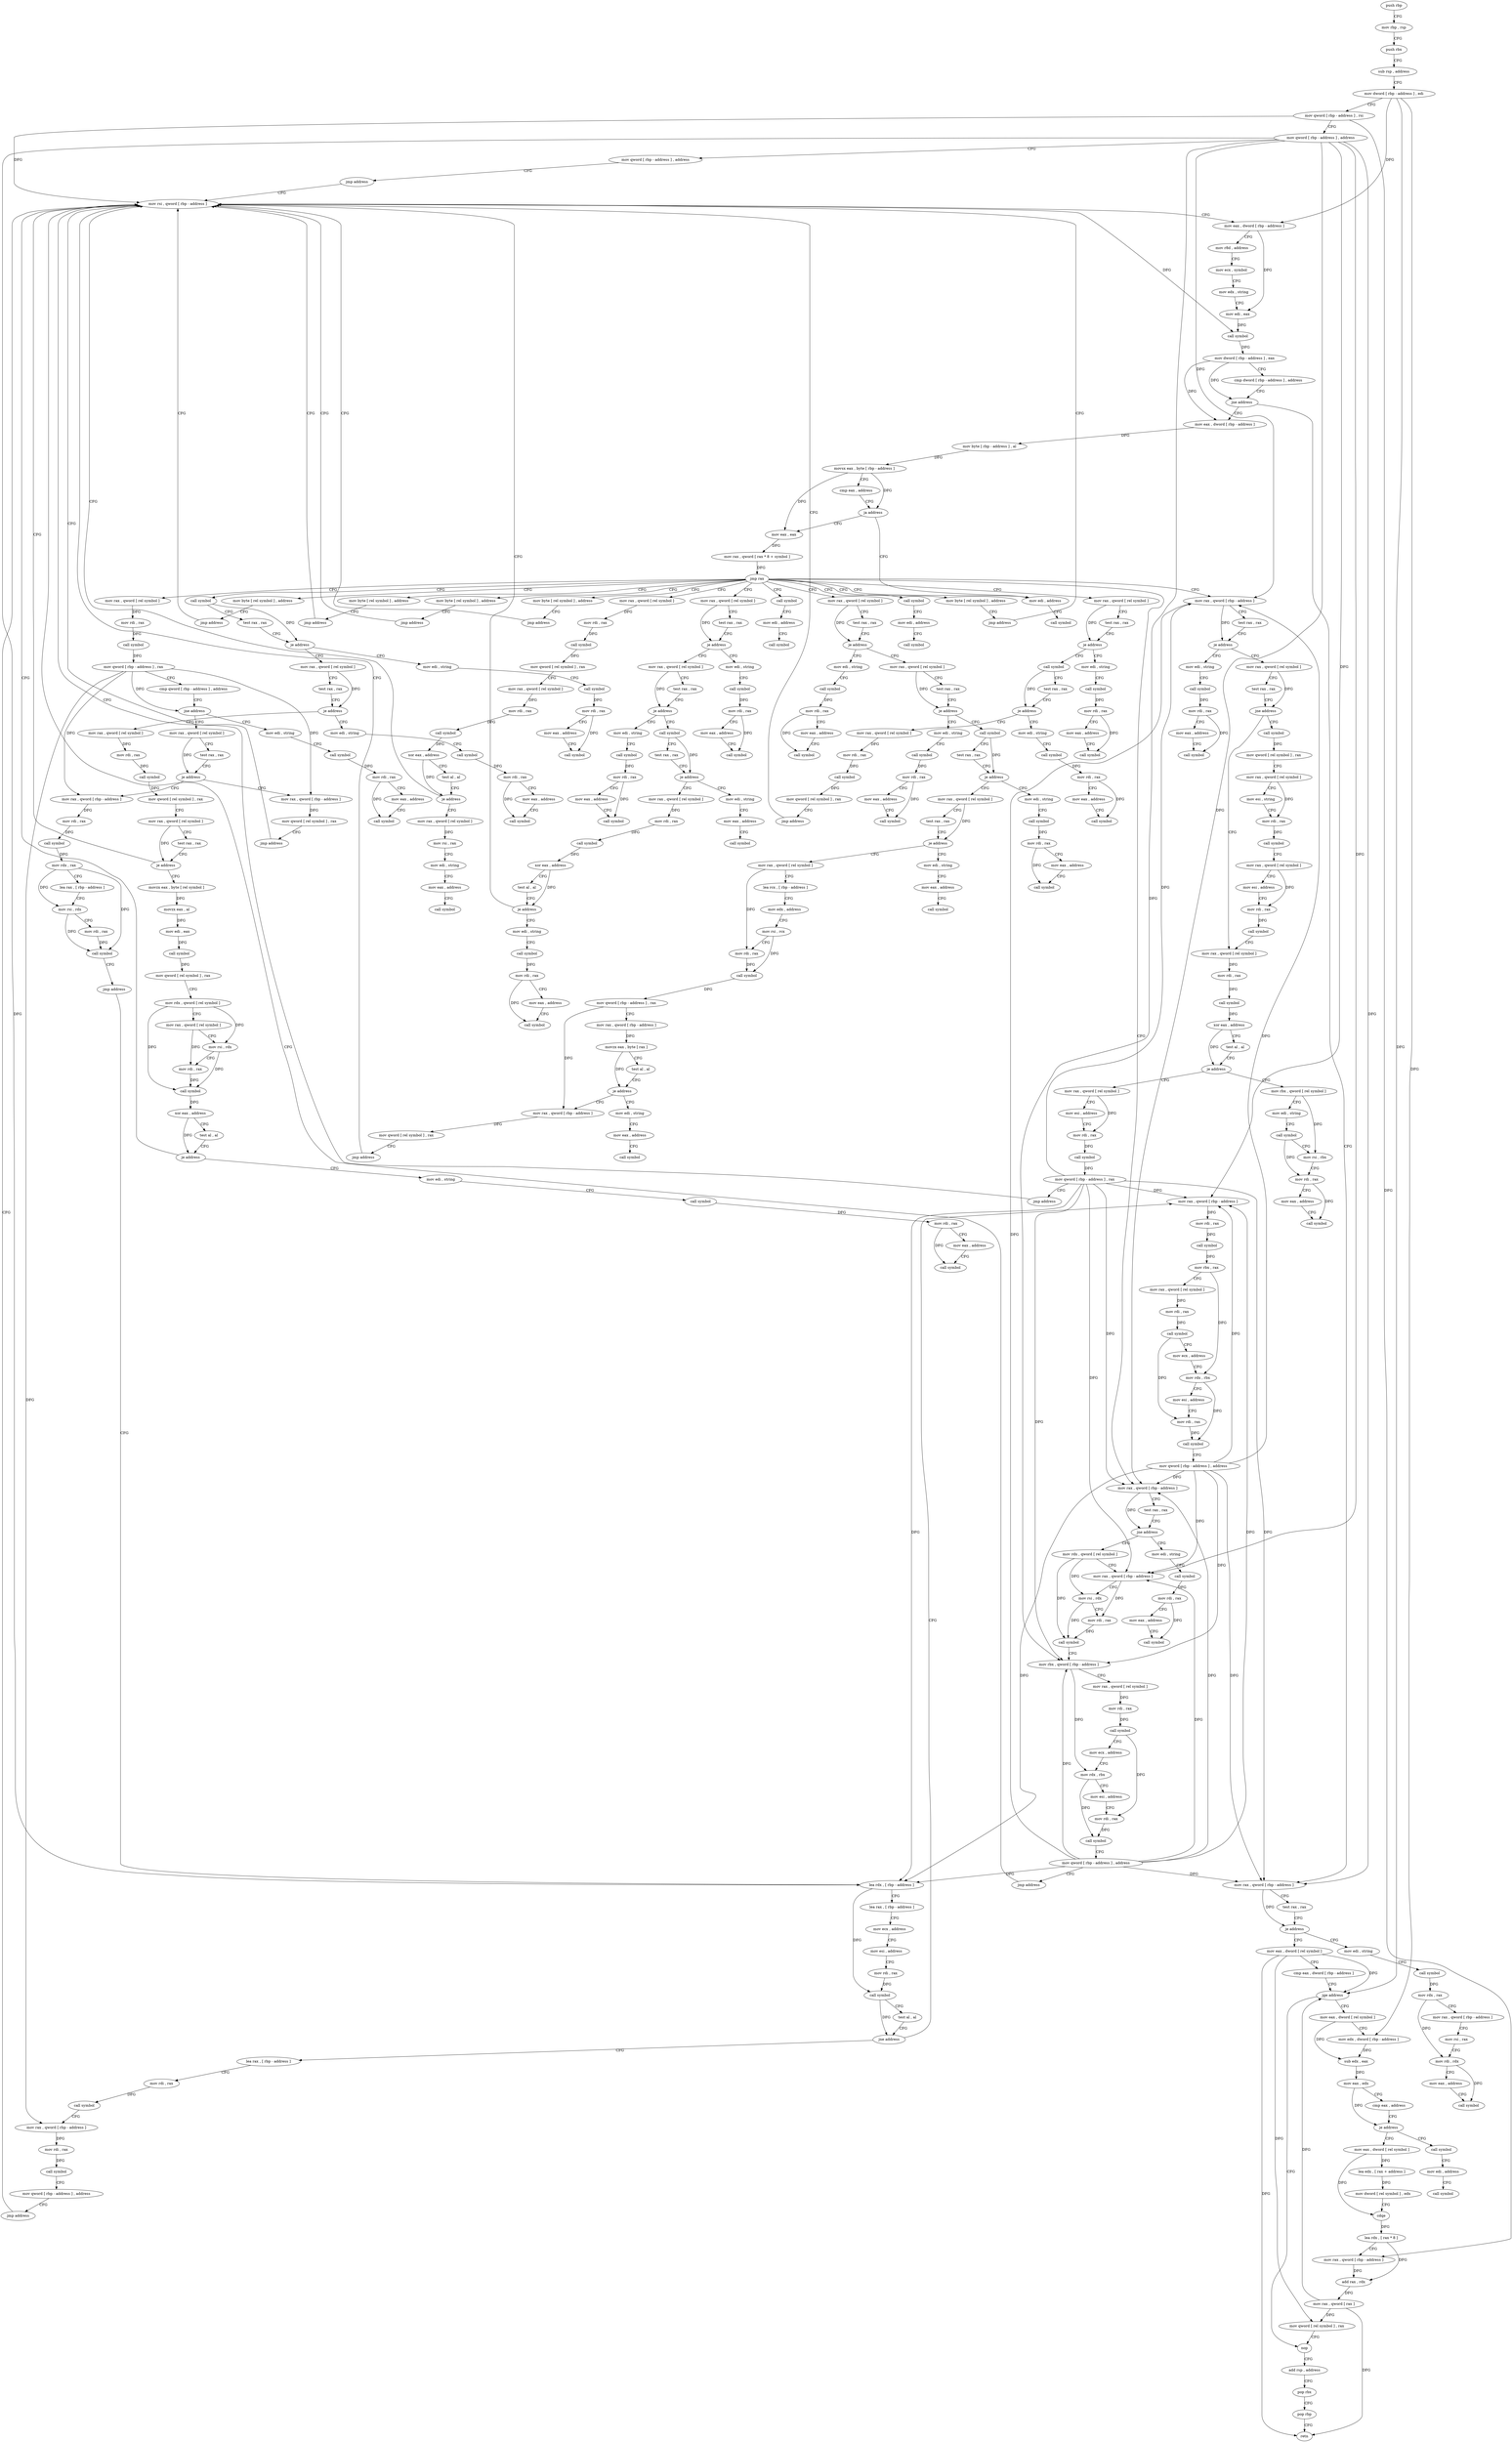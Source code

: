 digraph "func" {
"4219373" [label = "push rbp" ]
"4219374" [label = "mov rbp , rsp" ]
"4219377" [label = "push rbx" ]
"4219378" [label = "sub rsp , address" ]
"4219385" [label = "mov dword [ rbp - address ] , edi" ]
"4219391" [label = "mov qword [ rbp - address ] , rsi" ]
"4219398" [label = "mov qword [ rbp - address ] , address" ]
"4219406" [label = "mov qword [ rbp - address ] , address" ]
"4219414" [label = "jmp address" ]
"4220799" [label = "mov rsi , qword [ rbp - address ]" ]
"4220806" [label = "mov eax , dword [ rbp - address ]" ]
"4220812" [label = "mov r8d , address" ]
"4220818" [label = "mov ecx , symbol" ]
"4220823" [label = "mov edx , string" ]
"4220828" [label = "mov edi , eax" ]
"4220830" [label = "call symbol" ]
"4220835" [label = "mov dword [ rbp - address ] , eax" ]
"4220838" [label = "cmp dword [ rbp - address ] , address" ]
"4220842" [label = "jne address" ]
"4219419" [label = "mov eax , dword [ rbp - address ]" ]
"4220848" [label = "mov rax , qword [ rbp - address ]" ]
"4219422" [label = "mov byte [ rbp - address ] , al" ]
"4219425" [label = "movsx eax , byte [ rbp - address ]" ]
"4219429" [label = "cmp eax , address" ]
"4219432" [label = "ja address" ]
"4220789" [label = "mov edi , address" ]
"4219438" [label = "mov eax , eax" ]
"4220852" [label = "test rax , rax" ]
"4220855" [label = "je address" ]
"4220890" [label = "mov eax , dword [ rel symbol ]" ]
"4220857" [label = "mov edi , string" ]
"4220794" [label = "call symbol" ]
"4219440" [label = "mov rax , qword [ rax * 8 + symbol ]" ]
"4219448" [label = "jmp rax" ]
"4219450" [label = "call symbol" ]
"4219465" [label = "call symbol" ]
"4219480" [label = "mov rax , qword [ rel symbol ]" ]
"4219558" [label = "call symbol" ]
"4219752" [label = "mov rax , qword [ rel symbol ]" ]
"4219901" [label = "mov rax , qword [ rel symbol ]" ]
"4220104" [label = "mov rax , qword [ rel symbol ]" ]
"4220199" [label = "mov byte [ rel symbol ] , address" ]
"4220211" [label = "mov byte [ rel symbol ] , address" ]
"4220223" [label = "mov byte [ rel symbol ] , address" ]
"4220235" [label = "mov rax , qword [ rbp - address ]" ]
"4220425" [label = "mov rax , qword [ rbp - address ]" ]
"4220532" [label = "mov byte [ rel symbol ] , address" ]
"4220544" [label = "mov byte [ rel symbol ] , address" ]
"4220556" [label = "mov rax , qword [ rel symbol ]" ]
"4220896" [label = "cmp eax , dword [ rbp - address ]" ]
"4220902" [label = "jge address" ]
"4220985" [label = "nop" ]
"4220904" [label = "mov eax , dword [ rel symbol ]" ]
"4220862" [label = "call symbol" ]
"4220867" [label = "mov rdx , rax" ]
"4220870" [label = "mov rax , qword [ rbp - address ]" ]
"4220874" [label = "mov rsi , rax" ]
"4220877" [label = "mov rdi , rdx" ]
"4220880" [label = "mov eax , address" ]
"4220885" [label = "call symbol" ]
"4219455" [label = "mov edi , address" ]
"4219460" [label = "call symbol" ]
"4219470" [label = "mov edi , address" ]
"4219475" [label = "call symbol" ]
"4219487" [label = "mov rdi , rax" ]
"4219490" [label = "call symbol" ]
"4219495" [label = "mov qword [ rel symbol ] , rax" ]
"4219502" [label = "mov rax , qword [ rel symbol ]" ]
"4219509" [label = "mov rdi , rax" ]
"4219512" [label = "call symbol" ]
"4219517" [label = "xor eax , address" ]
"4219520" [label = "test al , al" ]
"4219522" [label = "je address" ]
"4219528" [label = "mov rax , qword [ rel symbol ]" ]
"4219563" [label = "test rax , rax" ]
"4219566" [label = "je address" ]
"4219591" [label = "mov rax , qword [ rel symbol ]" ]
"4219568" [label = "mov edi , string" ]
"4219759" [label = "test rax , rax" ]
"4219762" [label = "je address" ]
"4219787" [label = "mov rax , qword [ rel symbol ]" ]
"4219764" [label = "mov edi , string" ]
"4219908" [label = "test rax , rax" ]
"4219911" [label = "je address" ]
"4219936" [label = "mov rax , qword [ rel symbol ]" ]
"4219913" [label = "mov edi , string" ]
"4220111" [label = "test rax , rax" ]
"4220114" [label = "je address" ]
"4220139" [label = "call symbol" ]
"4220116" [label = "mov edi , string" ]
"4220206" [label = "jmp address" ]
"4220218" [label = "jmp address" ]
"4220230" [label = "jmp address" ]
"4220239" [label = "test rax , rax" ]
"4220242" [label = "je address" ]
"4220277" [label = "mov rax , qword [ rel symbol ]" ]
"4220244" [label = "mov edi , string" ]
"4220429" [label = "test rax , rax" ]
"4220432" [label = "jne address" ]
"4220457" [label = "mov rdx , qword [ rel symbol ]" ]
"4220434" [label = "mov edi , string" ]
"4220539" [label = "jmp address" ]
"4220551" [label = "jmp address" ]
"4220563" [label = "mov rdi , rax" ]
"4220566" [label = "call symbol" ]
"4220571" [label = "mov qword [ rbp - address ] , rax" ]
"4220575" [label = "cmp qword [ rbp - address ] , address" ]
"4220580" [label = "jne address" ]
"4220605" [label = "mov rax , qword [ rel symbol ]" ]
"4220582" [label = "mov edi , string" ]
"4220986" [label = "add rsp , address" ]
"4220993" [label = "pop rbx" ]
"4220994" [label = "pop rbp" ]
"4220995" [label = "retn" ]
"4220910" [label = "mov edx , dword [ rbp - address ]" ]
"4220916" [label = "sub edx , eax" ]
"4220918" [label = "mov eax , edx" ]
"4220920" [label = "cmp eax , address" ]
"4220923" [label = "je address" ]
"4220940" [label = "mov eax , dword [ rel symbol ]" ]
"4220925" [label = "call symbol" ]
"4219535" [label = "mov rsi , rax" ]
"4219538" [label = "mov edi , string" ]
"4219543" [label = "mov eax , address" ]
"4219548" [label = "call symbol" ]
"4219598" [label = "test rax , rax" ]
"4219601" [label = "je address" ]
"4219626" [label = "mov rax , qword [ rel symbol ]" ]
"4219603" [label = "mov edi , string" ]
"4219573" [label = "call symbol" ]
"4219578" [label = "mov rdi , rax" ]
"4219581" [label = "mov eax , address" ]
"4219586" [label = "call symbol" ]
"4219794" [label = "test rax , rax" ]
"4219797" [label = "je address" ]
"4219822" [label = "call symbol" ]
"4219799" [label = "mov edi , string" ]
"4219769" [label = "call symbol" ]
"4219774" [label = "mov rdi , rax" ]
"4219777" [label = "mov eax , address" ]
"4219782" [label = "call symbol" ]
"4219943" [label = "test rax , rax" ]
"4219946" [label = "je address" ]
"4219971" [label = "call symbol" ]
"4219948" [label = "mov edi , string" ]
"4219918" [label = "call symbol" ]
"4219923" [label = "mov rdi , rax" ]
"4219926" [label = "mov eax , address" ]
"4219931" [label = "call symbol" ]
"4220144" [label = "test rax , rax" ]
"4220147" [label = "je address" ]
"4220172" [label = "mov rax , qword [ rel symbol ]" ]
"4220149" [label = "mov edi , string" ]
"4220121" [label = "call symbol" ]
"4220126" [label = "mov rdi , rax" ]
"4220129" [label = "mov eax , address" ]
"4220134" [label = "call symbol" ]
"4220284" [label = "test rax , rax" ]
"4220287" [label = "jne address" ]
"4220341" [label = "mov rax , qword [ rel symbol ]" ]
"4220289" [label = "call symbol" ]
"4220249" [label = "call symbol" ]
"4220254" [label = "mov rdi , rax" ]
"4220257" [label = "mov eax , address" ]
"4220262" [label = "call symbol" ]
"4220464" [label = "mov rax , qword [ rbp - address ]" ]
"4220468" [label = "mov rsi , rdx" ]
"4220471" [label = "mov rdi , rax" ]
"4220474" [label = "call symbol" ]
"4220479" [label = "mov rbx , qword [ rbp - address ]" ]
"4220483" [label = "mov rax , qword [ rel symbol ]" ]
"4220490" [label = "mov rdi , rax" ]
"4220493" [label = "call symbol" ]
"4220498" [label = "mov ecx , address" ]
"4220503" [label = "mov rdx , rbx" ]
"4220506" [label = "mov esi , address" ]
"4220511" [label = "mov rdi , rax" ]
"4220514" [label = "call symbol" ]
"4220519" [label = "mov qword [ rbp - address ] , address" ]
"4220527" [label = "jmp address" ]
"4220439" [label = "call symbol" ]
"4220444" [label = "mov rdi , rax" ]
"4220447" [label = "mov eax , address" ]
"4220452" [label = "call symbol" ]
"4220612" [label = "test rax , rax" ]
"4220615" [label = "je address" ]
"4220776" [label = "mov rax , qword [ rbp - address ]" ]
"4220621" [label = "mov rax , qword [ rbp - address ]" ]
"4220587" [label = "call symbol" ]
"4220592" [label = "mov rdi , rax" ]
"4220595" [label = "mov eax , address" ]
"4220600" [label = "call symbol" ]
"4220946" [label = "lea edx , [ rax + address ]" ]
"4220949" [label = "mov dword [ rel symbol ] , edx" ]
"4220955" [label = "cdqe" ]
"4220957" [label = "lea rdx , [ rax * 8 ]" ]
"4220965" [label = "mov rax , qword [ rbp - address ]" ]
"4220972" [label = "add rax , rdx" ]
"4220975" [label = "mov rax , qword [ rax ]" ]
"4220978" [label = "mov qword [ rel symbol ] , rax" ]
"4220930" [label = "mov edi , address" ]
"4220935" [label = "call symbol" ]
"4219633" [label = "mov rdi , rax" ]
"4219636" [label = "call symbol" ]
"4219641" [label = "mov qword [ rel symbol ] , rax" ]
"4219648" [label = "mov rax , qword [ rel symbol ]" ]
"4219655" [label = "test rax , rax" ]
"4219658" [label = "je address" ]
"4219664" [label = "movzx eax , byte [ rel symbol ]" ]
"4219608" [label = "call symbol" ]
"4219613" [label = "mov rdi , rax" ]
"4219616" [label = "mov eax , address" ]
"4219621" [label = "call symbol" ]
"4219827" [label = "test rax , rax" ]
"4219830" [label = "je address" ]
"4219847" [label = "mov rax , qword [ rel symbol ]" ]
"4219832" [label = "mov edi , string" ]
"4219804" [label = "call symbol" ]
"4219809" [label = "mov rdi , rax" ]
"4219812" [label = "mov eax , address" ]
"4219817" [label = "call symbol" ]
"4219976" [label = "test rax , rax" ]
"4219979" [label = "je address" ]
"4220004" [label = "mov rax , qword [ rel symbol ]" ]
"4219981" [label = "mov edi , string" ]
"4219953" [label = "call symbol" ]
"4219958" [label = "mov rdi , rax" ]
"4219961" [label = "mov eax , address" ]
"4219966" [label = "call symbol" ]
"4220179" [label = "mov rdi , rax" ]
"4220182" [label = "call symbol" ]
"4220187" [label = "mov qword [ rel symbol ] , rax" ]
"4220194" [label = "jmp address" ]
"4220154" [label = "call symbol" ]
"4220159" [label = "mov rdi , rax" ]
"4220162" [label = "mov eax , address" ]
"4220167" [label = "call symbol" ]
"4220348" [label = "mov rdi , rax" ]
"4220351" [label = "call symbol" ]
"4220356" [label = "xor eax , address" ]
"4220359" [label = "test al , al" ]
"4220361" [label = "je address" ]
"4220396" [label = "mov rax , qword [ rel symbol ]" ]
"4220363" [label = "mov rbx , qword [ rel symbol ]" ]
"4220294" [label = "mov qword [ rel symbol ] , rax" ]
"4220301" [label = "mov rax , qword [ rel symbol ]" ]
"4220308" [label = "mov esi , string" ]
"4220313" [label = "mov rdi , rax" ]
"4220316" [label = "call symbol" ]
"4220321" [label = "mov rax , qword [ rel symbol ]" ]
"4220328" [label = "mov esi , address" ]
"4220333" [label = "mov rdi , rax" ]
"4220336" [label = "call symbol" ]
"4220780" [label = "mov qword [ rel symbol ] , rax" ]
"4220787" [label = "jmp address" ]
"4220625" [label = "mov rdi , rax" ]
"4220628" [label = "call symbol" ]
"4220633" [label = "mov rdx , rax" ]
"4220636" [label = "lea rax , [ rbp - address ]" ]
"4220640" [label = "mov rsi , rdx" ]
"4220643" [label = "mov rdi , rax" ]
"4220646" [label = "call symbol" ]
"4220651" [label = "jmp address" ]
"4220712" [label = "lea rdx , [ rbp - address ]" ]
"4219671" [label = "movzx eax , al" ]
"4219674" [label = "mov edi , eax" ]
"4219676" [label = "call symbol" ]
"4219681" [label = "mov qword [ rel symbol ] , rax" ]
"4219688" [label = "mov rdx , qword [ rel symbol ]" ]
"4219695" [label = "mov rax , qword [ rel symbol ]" ]
"4219702" [label = "mov rsi , rdx" ]
"4219705" [label = "mov rdi , rax" ]
"4219708" [label = "call symbol" ]
"4219713" [label = "xor eax , address" ]
"4219716" [label = "test al , al" ]
"4219718" [label = "je address" ]
"4219724" [label = "mov edi , string" ]
"4219854" [label = "mov rdi , rax" ]
"4219857" [label = "call symbol" ]
"4219862" [label = "xor eax , address" ]
"4219865" [label = "test al , al" ]
"4219867" [label = "je address" ]
"4219873" [label = "mov edi , string" ]
"4219837" [label = "mov eax , address" ]
"4219842" [label = "call symbol" ]
"4220011" [label = "test rax , rax" ]
"4220014" [label = "je address" ]
"4220031" [label = "mov rax , qword [ rel symbol ]" ]
"4220016" [label = "mov edi , string" ]
"4219986" [label = "call symbol" ]
"4219991" [label = "mov rdi , rax" ]
"4219994" [label = "mov eax , address" ]
"4219999" [label = "call symbol" ]
"4220403" [label = "mov esi , address" ]
"4220408" [label = "mov rdi , rax" ]
"4220411" [label = "call symbol" ]
"4220416" [label = "mov qword [ rbp - address ] , rax" ]
"4220420" [label = "jmp address" ]
"4220370" [label = "mov edi , string" ]
"4220375" [label = "call symbol" ]
"4220380" [label = "mov rsi , rbx" ]
"4220383" [label = "mov rdi , rax" ]
"4220386" [label = "mov eax , address" ]
"4220391" [label = "call symbol" ]
"4220716" [label = "lea rax , [ rbp - address ]" ]
"4220720" [label = "mov ecx , address" ]
"4220725" [label = "mov esi , address" ]
"4220730" [label = "mov rdi , rax" ]
"4220733" [label = "call symbol" ]
"4220738" [label = "test al , al" ]
"4220740" [label = "jne address" ]
"4220653" [label = "mov rax , qword [ rbp - address ]" ]
"4220742" [label = "lea rax , [ rbp - address ]" ]
"4219729" [label = "call symbol" ]
"4219734" [label = "mov rdi , rax" ]
"4219737" [label = "mov eax , address" ]
"4219742" [label = "call symbol" ]
"4219878" [label = "call symbol" ]
"4219883" [label = "mov rdi , rax" ]
"4219886" [label = "mov eax , address" ]
"4219891" [label = "call symbol" ]
"4220038" [label = "lea rcx , [ rbp - address ]" ]
"4220042" [label = "mov edx , address" ]
"4220047" [label = "mov rsi , rcx" ]
"4220050" [label = "mov rdi , rax" ]
"4220053" [label = "call symbol" ]
"4220058" [label = "mov qword [ rbp - address ] , rax" ]
"4220062" [label = "mov rax , qword [ rbp - address ]" ]
"4220066" [label = "movzx eax , byte [ rax ]" ]
"4220069" [label = "test al , al" ]
"4220071" [label = "je address" ]
"4220088" [label = "mov rax , qword [ rbp - address ]" ]
"4220073" [label = "mov edi , string" ]
"4220021" [label = "mov eax , address" ]
"4220026" [label = "call symbol" ]
"4220657" [label = "mov rdi , rax" ]
"4220660" [label = "call symbol" ]
"4220665" [label = "mov rbx , rax" ]
"4220668" [label = "mov rax , qword [ rel symbol ]" ]
"4220675" [label = "mov rdi , rax" ]
"4220678" [label = "call symbol" ]
"4220683" [label = "mov ecx , address" ]
"4220688" [label = "mov rdx , rbx" ]
"4220691" [label = "mov esi , address" ]
"4220696" [label = "mov rdi , rax" ]
"4220699" [label = "call symbol" ]
"4220704" [label = "mov qword [ rbp - address ] , address" ]
"4220746" [label = "mov rdi , rax" ]
"4220749" [label = "call symbol" ]
"4220754" [label = "mov rax , qword [ rbp - address ]" ]
"4220758" [label = "mov rdi , rax" ]
"4220761" [label = "call symbol" ]
"4220766" [label = "mov qword [ rbp - address ] , address" ]
"4220774" [label = "jmp address" ]
"4220092" [label = "mov qword [ rel symbol ] , rax" ]
"4220099" [label = "jmp address" ]
"4220078" [label = "mov eax , address" ]
"4220083" [label = "call symbol" ]
"4219373" -> "4219374" [ label = "CFG" ]
"4219374" -> "4219377" [ label = "CFG" ]
"4219377" -> "4219378" [ label = "CFG" ]
"4219378" -> "4219385" [ label = "CFG" ]
"4219385" -> "4219391" [ label = "CFG" ]
"4219385" -> "4220806" [ label = "DFG" ]
"4219385" -> "4220902" [ label = "DFG" ]
"4219385" -> "4220910" [ label = "DFG" ]
"4219391" -> "4219398" [ label = "CFG" ]
"4219391" -> "4220799" [ label = "DFG" ]
"4219391" -> "4220965" [ label = "DFG" ]
"4219398" -> "4219406" [ label = "CFG" ]
"4219398" -> "4220848" [ label = "DFG" ]
"4219398" -> "4220235" [ label = "DFG" ]
"4219398" -> "4220425" [ label = "DFG" ]
"4219398" -> "4220464" [ label = "DFG" ]
"4219398" -> "4220479" [ label = "DFG" ]
"4219398" -> "4220653" [ label = "DFG" ]
"4219398" -> "4220712" [ label = "DFG" ]
"4219406" -> "4219414" [ label = "CFG" ]
"4219414" -> "4220799" [ label = "CFG" ]
"4220799" -> "4220806" [ label = "CFG" ]
"4220799" -> "4220830" [ label = "DFG" ]
"4220806" -> "4220812" [ label = "CFG" ]
"4220806" -> "4220828" [ label = "DFG" ]
"4220812" -> "4220818" [ label = "CFG" ]
"4220818" -> "4220823" [ label = "CFG" ]
"4220823" -> "4220828" [ label = "CFG" ]
"4220828" -> "4220830" [ label = "DFG" ]
"4220830" -> "4220835" [ label = "DFG" ]
"4220835" -> "4220838" [ label = "CFG" ]
"4220835" -> "4220842" [ label = "DFG" ]
"4220835" -> "4219419" [ label = "DFG" ]
"4220838" -> "4220842" [ label = "CFG" ]
"4220842" -> "4219419" [ label = "CFG" ]
"4220842" -> "4220848" [ label = "CFG" ]
"4219419" -> "4219422" [ label = "DFG" ]
"4220848" -> "4220852" [ label = "CFG" ]
"4220848" -> "4220855" [ label = "DFG" ]
"4219422" -> "4219425" [ label = "DFG" ]
"4219425" -> "4219429" [ label = "CFG" ]
"4219425" -> "4219432" [ label = "DFG" ]
"4219425" -> "4219438" [ label = "DFG" ]
"4219429" -> "4219432" [ label = "CFG" ]
"4219432" -> "4220789" [ label = "CFG" ]
"4219432" -> "4219438" [ label = "CFG" ]
"4220789" -> "4220794" [ label = "CFG" ]
"4219438" -> "4219440" [ label = "DFG" ]
"4220852" -> "4220855" [ label = "CFG" ]
"4220855" -> "4220890" [ label = "CFG" ]
"4220855" -> "4220857" [ label = "CFG" ]
"4220890" -> "4220896" [ label = "CFG" ]
"4220890" -> "4220902" [ label = "DFG" ]
"4220890" -> "4220995" [ label = "DFG" ]
"4220890" -> "4220978" [ label = "DFG" ]
"4220857" -> "4220862" [ label = "CFG" ]
"4219440" -> "4219448" [ label = "DFG" ]
"4219448" -> "4219450" [ label = "CFG" ]
"4219448" -> "4219465" [ label = "CFG" ]
"4219448" -> "4219480" [ label = "CFG" ]
"4219448" -> "4219558" [ label = "CFG" ]
"4219448" -> "4219752" [ label = "CFG" ]
"4219448" -> "4219901" [ label = "CFG" ]
"4219448" -> "4220104" [ label = "CFG" ]
"4219448" -> "4220199" [ label = "CFG" ]
"4219448" -> "4220211" [ label = "CFG" ]
"4219448" -> "4220223" [ label = "CFG" ]
"4219448" -> "4220235" [ label = "CFG" ]
"4219448" -> "4220425" [ label = "CFG" ]
"4219448" -> "4220532" [ label = "CFG" ]
"4219448" -> "4220544" [ label = "CFG" ]
"4219448" -> "4220556" [ label = "CFG" ]
"4219448" -> "4220789" [ label = "CFG" ]
"4219450" -> "4219455" [ label = "CFG" ]
"4219465" -> "4219470" [ label = "CFG" ]
"4219480" -> "4219487" [ label = "DFG" ]
"4219558" -> "4219563" [ label = "CFG" ]
"4219558" -> "4219566" [ label = "DFG" ]
"4219752" -> "4219759" [ label = "CFG" ]
"4219752" -> "4219762" [ label = "DFG" ]
"4219901" -> "4219908" [ label = "CFG" ]
"4219901" -> "4219911" [ label = "DFG" ]
"4220104" -> "4220111" [ label = "CFG" ]
"4220104" -> "4220114" [ label = "DFG" ]
"4220199" -> "4220206" [ label = "CFG" ]
"4220211" -> "4220218" [ label = "CFG" ]
"4220223" -> "4220230" [ label = "CFG" ]
"4220235" -> "4220239" [ label = "CFG" ]
"4220235" -> "4220242" [ label = "DFG" ]
"4220425" -> "4220429" [ label = "CFG" ]
"4220425" -> "4220432" [ label = "DFG" ]
"4220532" -> "4220539" [ label = "CFG" ]
"4220544" -> "4220551" [ label = "CFG" ]
"4220556" -> "4220563" [ label = "DFG" ]
"4220896" -> "4220902" [ label = "CFG" ]
"4220902" -> "4220985" [ label = "CFG" ]
"4220902" -> "4220904" [ label = "CFG" ]
"4220985" -> "4220986" [ label = "CFG" ]
"4220904" -> "4220910" [ label = "CFG" ]
"4220904" -> "4220916" [ label = "DFG" ]
"4220862" -> "4220867" [ label = "DFG" ]
"4220867" -> "4220870" [ label = "CFG" ]
"4220867" -> "4220877" [ label = "DFG" ]
"4220870" -> "4220874" [ label = "CFG" ]
"4220874" -> "4220877" [ label = "CFG" ]
"4220877" -> "4220880" [ label = "CFG" ]
"4220877" -> "4220885" [ label = "DFG" ]
"4220880" -> "4220885" [ label = "CFG" ]
"4219455" -> "4219460" [ label = "CFG" ]
"4219470" -> "4219475" [ label = "CFG" ]
"4219487" -> "4219490" [ label = "DFG" ]
"4219490" -> "4219495" [ label = "DFG" ]
"4219495" -> "4219502" [ label = "CFG" ]
"4219502" -> "4219509" [ label = "DFG" ]
"4219509" -> "4219512" [ label = "DFG" ]
"4219512" -> "4219517" [ label = "DFG" ]
"4219517" -> "4219520" [ label = "CFG" ]
"4219517" -> "4219522" [ label = "DFG" ]
"4219520" -> "4219522" [ label = "CFG" ]
"4219522" -> "4220799" [ label = "CFG" ]
"4219522" -> "4219528" [ label = "CFG" ]
"4219528" -> "4219535" [ label = "DFG" ]
"4219563" -> "4219566" [ label = "CFG" ]
"4219566" -> "4219591" [ label = "CFG" ]
"4219566" -> "4219568" [ label = "CFG" ]
"4219591" -> "4219598" [ label = "CFG" ]
"4219591" -> "4219601" [ label = "DFG" ]
"4219568" -> "4219573" [ label = "CFG" ]
"4219759" -> "4219762" [ label = "CFG" ]
"4219762" -> "4219787" [ label = "CFG" ]
"4219762" -> "4219764" [ label = "CFG" ]
"4219787" -> "4219794" [ label = "CFG" ]
"4219787" -> "4219797" [ label = "DFG" ]
"4219764" -> "4219769" [ label = "CFG" ]
"4219908" -> "4219911" [ label = "CFG" ]
"4219911" -> "4219936" [ label = "CFG" ]
"4219911" -> "4219913" [ label = "CFG" ]
"4219936" -> "4219943" [ label = "CFG" ]
"4219936" -> "4219946" [ label = "DFG" ]
"4219913" -> "4219918" [ label = "CFG" ]
"4220111" -> "4220114" [ label = "CFG" ]
"4220114" -> "4220139" [ label = "CFG" ]
"4220114" -> "4220116" [ label = "CFG" ]
"4220139" -> "4220144" [ label = "CFG" ]
"4220139" -> "4220147" [ label = "DFG" ]
"4220116" -> "4220121" [ label = "CFG" ]
"4220206" -> "4220799" [ label = "CFG" ]
"4220218" -> "4220799" [ label = "CFG" ]
"4220230" -> "4220799" [ label = "CFG" ]
"4220239" -> "4220242" [ label = "CFG" ]
"4220242" -> "4220277" [ label = "CFG" ]
"4220242" -> "4220244" [ label = "CFG" ]
"4220277" -> "4220284" [ label = "CFG" ]
"4220277" -> "4220287" [ label = "DFG" ]
"4220244" -> "4220249" [ label = "CFG" ]
"4220429" -> "4220432" [ label = "CFG" ]
"4220432" -> "4220457" [ label = "CFG" ]
"4220432" -> "4220434" [ label = "CFG" ]
"4220457" -> "4220464" [ label = "CFG" ]
"4220457" -> "4220468" [ label = "DFG" ]
"4220457" -> "4220474" [ label = "DFG" ]
"4220434" -> "4220439" [ label = "CFG" ]
"4220539" -> "4220799" [ label = "CFG" ]
"4220551" -> "4220799" [ label = "CFG" ]
"4220563" -> "4220566" [ label = "DFG" ]
"4220566" -> "4220571" [ label = "DFG" ]
"4220571" -> "4220575" [ label = "CFG" ]
"4220571" -> "4220580" [ label = "DFG" ]
"4220571" -> "4220776" [ label = "DFG" ]
"4220571" -> "4220621" [ label = "DFG" ]
"4220571" -> "4220754" [ label = "DFG" ]
"4220575" -> "4220580" [ label = "CFG" ]
"4220580" -> "4220605" [ label = "CFG" ]
"4220580" -> "4220582" [ label = "CFG" ]
"4220605" -> "4220612" [ label = "CFG" ]
"4220605" -> "4220615" [ label = "DFG" ]
"4220582" -> "4220587" [ label = "CFG" ]
"4220986" -> "4220993" [ label = "CFG" ]
"4220993" -> "4220994" [ label = "CFG" ]
"4220994" -> "4220995" [ label = "CFG" ]
"4220910" -> "4220916" [ label = "DFG" ]
"4220916" -> "4220918" [ label = "DFG" ]
"4220918" -> "4220920" [ label = "CFG" ]
"4220918" -> "4220923" [ label = "DFG" ]
"4220920" -> "4220923" [ label = "CFG" ]
"4220923" -> "4220940" [ label = "CFG" ]
"4220923" -> "4220925" [ label = "CFG" ]
"4220940" -> "4220946" [ label = "DFG" ]
"4220940" -> "4220955" [ label = "DFG" ]
"4220925" -> "4220930" [ label = "CFG" ]
"4219535" -> "4219538" [ label = "CFG" ]
"4219538" -> "4219543" [ label = "CFG" ]
"4219543" -> "4219548" [ label = "CFG" ]
"4219598" -> "4219601" [ label = "CFG" ]
"4219601" -> "4219626" [ label = "CFG" ]
"4219601" -> "4219603" [ label = "CFG" ]
"4219626" -> "4219633" [ label = "DFG" ]
"4219603" -> "4219608" [ label = "CFG" ]
"4219573" -> "4219578" [ label = "DFG" ]
"4219578" -> "4219581" [ label = "CFG" ]
"4219578" -> "4219586" [ label = "DFG" ]
"4219581" -> "4219586" [ label = "CFG" ]
"4219794" -> "4219797" [ label = "CFG" ]
"4219797" -> "4219822" [ label = "CFG" ]
"4219797" -> "4219799" [ label = "CFG" ]
"4219822" -> "4219827" [ label = "CFG" ]
"4219822" -> "4219830" [ label = "DFG" ]
"4219799" -> "4219804" [ label = "CFG" ]
"4219769" -> "4219774" [ label = "DFG" ]
"4219774" -> "4219777" [ label = "CFG" ]
"4219774" -> "4219782" [ label = "DFG" ]
"4219777" -> "4219782" [ label = "CFG" ]
"4219943" -> "4219946" [ label = "CFG" ]
"4219946" -> "4219971" [ label = "CFG" ]
"4219946" -> "4219948" [ label = "CFG" ]
"4219971" -> "4219976" [ label = "CFG" ]
"4219971" -> "4219979" [ label = "DFG" ]
"4219948" -> "4219953" [ label = "CFG" ]
"4219918" -> "4219923" [ label = "DFG" ]
"4219923" -> "4219926" [ label = "CFG" ]
"4219923" -> "4219931" [ label = "DFG" ]
"4219926" -> "4219931" [ label = "CFG" ]
"4220144" -> "4220147" [ label = "CFG" ]
"4220147" -> "4220172" [ label = "CFG" ]
"4220147" -> "4220149" [ label = "CFG" ]
"4220172" -> "4220179" [ label = "DFG" ]
"4220149" -> "4220154" [ label = "CFG" ]
"4220121" -> "4220126" [ label = "DFG" ]
"4220126" -> "4220129" [ label = "CFG" ]
"4220126" -> "4220134" [ label = "DFG" ]
"4220129" -> "4220134" [ label = "CFG" ]
"4220284" -> "4220287" [ label = "CFG" ]
"4220287" -> "4220341" [ label = "CFG" ]
"4220287" -> "4220289" [ label = "CFG" ]
"4220341" -> "4220348" [ label = "DFG" ]
"4220289" -> "4220294" [ label = "DFG" ]
"4220249" -> "4220254" [ label = "DFG" ]
"4220254" -> "4220257" [ label = "CFG" ]
"4220254" -> "4220262" [ label = "DFG" ]
"4220257" -> "4220262" [ label = "CFG" ]
"4220464" -> "4220468" [ label = "CFG" ]
"4220464" -> "4220471" [ label = "DFG" ]
"4220468" -> "4220471" [ label = "CFG" ]
"4220468" -> "4220474" [ label = "DFG" ]
"4220471" -> "4220474" [ label = "DFG" ]
"4220474" -> "4220479" [ label = "CFG" ]
"4220479" -> "4220483" [ label = "CFG" ]
"4220479" -> "4220503" [ label = "DFG" ]
"4220483" -> "4220490" [ label = "DFG" ]
"4220490" -> "4220493" [ label = "DFG" ]
"4220493" -> "4220498" [ label = "CFG" ]
"4220493" -> "4220511" [ label = "DFG" ]
"4220498" -> "4220503" [ label = "CFG" ]
"4220503" -> "4220506" [ label = "CFG" ]
"4220503" -> "4220514" [ label = "DFG" ]
"4220506" -> "4220511" [ label = "CFG" ]
"4220511" -> "4220514" [ label = "DFG" ]
"4220514" -> "4220519" [ label = "CFG" ]
"4220519" -> "4220527" [ label = "CFG" ]
"4220519" -> "4220848" [ label = "DFG" ]
"4220519" -> "4220235" [ label = "DFG" ]
"4220519" -> "4220425" [ label = "DFG" ]
"4220519" -> "4220464" [ label = "DFG" ]
"4220519" -> "4220479" [ label = "DFG" ]
"4220519" -> "4220653" [ label = "DFG" ]
"4220519" -> "4220712" [ label = "DFG" ]
"4220527" -> "4220799" [ label = "CFG" ]
"4220439" -> "4220444" [ label = "DFG" ]
"4220444" -> "4220447" [ label = "CFG" ]
"4220444" -> "4220452" [ label = "DFG" ]
"4220447" -> "4220452" [ label = "CFG" ]
"4220612" -> "4220615" [ label = "CFG" ]
"4220615" -> "4220776" [ label = "CFG" ]
"4220615" -> "4220621" [ label = "CFG" ]
"4220776" -> "4220780" [ label = "DFG" ]
"4220621" -> "4220625" [ label = "DFG" ]
"4220587" -> "4220592" [ label = "DFG" ]
"4220592" -> "4220595" [ label = "CFG" ]
"4220592" -> "4220600" [ label = "DFG" ]
"4220595" -> "4220600" [ label = "CFG" ]
"4220946" -> "4220949" [ label = "DFG" ]
"4220949" -> "4220955" [ label = "CFG" ]
"4220955" -> "4220957" [ label = "DFG" ]
"4220957" -> "4220965" [ label = "CFG" ]
"4220957" -> "4220972" [ label = "DFG" ]
"4220965" -> "4220972" [ label = "DFG" ]
"4220972" -> "4220975" [ label = "DFG" ]
"4220975" -> "4220978" [ label = "DFG" ]
"4220975" -> "4220902" [ label = "DFG" ]
"4220975" -> "4220995" [ label = "DFG" ]
"4220978" -> "4220985" [ label = "CFG" ]
"4220930" -> "4220935" [ label = "CFG" ]
"4219633" -> "4219636" [ label = "DFG" ]
"4219636" -> "4219641" [ label = "DFG" ]
"4219641" -> "4219648" [ label = "CFG" ]
"4219648" -> "4219655" [ label = "CFG" ]
"4219648" -> "4219658" [ label = "DFG" ]
"4219655" -> "4219658" [ label = "CFG" ]
"4219658" -> "4220799" [ label = "CFG" ]
"4219658" -> "4219664" [ label = "CFG" ]
"4219664" -> "4219671" [ label = "DFG" ]
"4219608" -> "4219613" [ label = "DFG" ]
"4219613" -> "4219616" [ label = "CFG" ]
"4219613" -> "4219621" [ label = "DFG" ]
"4219616" -> "4219621" [ label = "CFG" ]
"4219827" -> "4219830" [ label = "CFG" ]
"4219830" -> "4219847" [ label = "CFG" ]
"4219830" -> "4219832" [ label = "CFG" ]
"4219847" -> "4219854" [ label = "DFG" ]
"4219832" -> "4219837" [ label = "CFG" ]
"4219804" -> "4219809" [ label = "DFG" ]
"4219809" -> "4219812" [ label = "CFG" ]
"4219809" -> "4219817" [ label = "DFG" ]
"4219812" -> "4219817" [ label = "CFG" ]
"4219976" -> "4219979" [ label = "CFG" ]
"4219979" -> "4220004" [ label = "CFG" ]
"4219979" -> "4219981" [ label = "CFG" ]
"4220004" -> "4220011" [ label = "CFG" ]
"4220004" -> "4220014" [ label = "DFG" ]
"4219981" -> "4219986" [ label = "CFG" ]
"4219953" -> "4219958" [ label = "DFG" ]
"4219958" -> "4219961" [ label = "CFG" ]
"4219958" -> "4219966" [ label = "DFG" ]
"4219961" -> "4219966" [ label = "CFG" ]
"4220179" -> "4220182" [ label = "DFG" ]
"4220182" -> "4220187" [ label = "DFG" ]
"4220187" -> "4220194" [ label = "CFG" ]
"4220194" -> "4220799" [ label = "CFG" ]
"4220154" -> "4220159" [ label = "DFG" ]
"4220159" -> "4220162" [ label = "CFG" ]
"4220159" -> "4220167" [ label = "DFG" ]
"4220162" -> "4220167" [ label = "CFG" ]
"4220348" -> "4220351" [ label = "DFG" ]
"4220351" -> "4220356" [ label = "DFG" ]
"4220356" -> "4220359" [ label = "CFG" ]
"4220356" -> "4220361" [ label = "DFG" ]
"4220359" -> "4220361" [ label = "CFG" ]
"4220361" -> "4220396" [ label = "CFG" ]
"4220361" -> "4220363" [ label = "CFG" ]
"4220396" -> "4220403" [ label = "CFG" ]
"4220396" -> "4220408" [ label = "DFG" ]
"4220363" -> "4220370" [ label = "CFG" ]
"4220363" -> "4220380" [ label = "DFG" ]
"4220294" -> "4220301" [ label = "CFG" ]
"4220301" -> "4220308" [ label = "CFG" ]
"4220301" -> "4220313" [ label = "DFG" ]
"4220308" -> "4220313" [ label = "CFG" ]
"4220313" -> "4220316" [ label = "DFG" ]
"4220316" -> "4220321" [ label = "CFG" ]
"4220321" -> "4220328" [ label = "CFG" ]
"4220321" -> "4220333" [ label = "DFG" ]
"4220328" -> "4220333" [ label = "CFG" ]
"4220333" -> "4220336" [ label = "DFG" ]
"4220336" -> "4220341" [ label = "CFG" ]
"4220780" -> "4220787" [ label = "CFG" ]
"4220787" -> "4220799" [ label = "CFG" ]
"4220625" -> "4220628" [ label = "DFG" ]
"4220628" -> "4220633" [ label = "DFG" ]
"4220633" -> "4220636" [ label = "CFG" ]
"4220633" -> "4220640" [ label = "DFG" ]
"4220633" -> "4220646" [ label = "DFG" ]
"4220636" -> "4220640" [ label = "CFG" ]
"4220640" -> "4220643" [ label = "CFG" ]
"4220640" -> "4220646" [ label = "DFG" ]
"4220643" -> "4220646" [ label = "DFG" ]
"4220646" -> "4220651" [ label = "CFG" ]
"4220651" -> "4220712" [ label = "CFG" ]
"4220712" -> "4220716" [ label = "CFG" ]
"4220712" -> "4220733" [ label = "DFG" ]
"4219671" -> "4219674" [ label = "DFG" ]
"4219674" -> "4219676" [ label = "DFG" ]
"4219676" -> "4219681" [ label = "DFG" ]
"4219681" -> "4219688" [ label = "CFG" ]
"4219688" -> "4219695" [ label = "CFG" ]
"4219688" -> "4219702" [ label = "DFG" ]
"4219688" -> "4219708" [ label = "DFG" ]
"4219695" -> "4219702" [ label = "CFG" ]
"4219695" -> "4219705" [ label = "DFG" ]
"4219702" -> "4219705" [ label = "CFG" ]
"4219702" -> "4219708" [ label = "DFG" ]
"4219705" -> "4219708" [ label = "DFG" ]
"4219708" -> "4219713" [ label = "DFG" ]
"4219713" -> "4219716" [ label = "CFG" ]
"4219713" -> "4219718" [ label = "DFG" ]
"4219716" -> "4219718" [ label = "CFG" ]
"4219718" -> "4220799" [ label = "CFG" ]
"4219718" -> "4219724" [ label = "CFG" ]
"4219724" -> "4219729" [ label = "CFG" ]
"4219854" -> "4219857" [ label = "DFG" ]
"4219857" -> "4219862" [ label = "DFG" ]
"4219862" -> "4219865" [ label = "CFG" ]
"4219862" -> "4219867" [ label = "DFG" ]
"4219865" -> "4219867" [ label = "CFG" ]
"4219867" -> "4220799" [ label = "CFG" ]
"4219867" -> "4219873" [ label = "CFG" ]
"4219873" -> "4219878" [ label = "CFG" ]
"4219837" -> "4219842" [ label = "CFG" ]
"4220011" -> "4220014" [ label = "CFG" ]
"4220014" -> "4220031" [ label = "CFG" ]
"4220014" -> "4220016" [ label = "CFG" ]
"4220031" -> "4220038" [ label = "CFG" ]
"4220031" -> "4220050" [ label = "DFG" ]
"4220016" -> "4220021" [ label = "CFG" ]
"4219986" -> "4219991" [ label = "DFG" ]
"4219991" -> "4219994" [ label = "CFG" ]
"4219991" -> "4219999" [ label = "DFG" ]
"4219994" -> "4219999" [ label = "CFG" ]
"4220403" -> "4220408" [ label = "CFG" ]
"4220408" -> "4220411" [ label = "DFG" ]
"4220411" -> "4220416" [ label = "DFG" ]
"4220416" -> "4220420" [ label = "CFG" ]
"4220416" -> "4220848" [ label = "DFG" ]
"4220416" -> "4220235" [ label = "DFG" ]
"4220416" -> "4220425" [ label = "DFG" ]
"4220416" -> "4220464" [ label = "DFG" ]
"4220416" -> "4220479" [ label = "DFG" ]
"4220416" -> "4220653" [ label = "DFG" ]
"4220416" -> "4220712" [ label = "DFG" ]
"4220420" -> "4220799" [ label = "CFG" ]
"4220370" -> "4220375" [ label = "CFG" ]
"4220375" -> "4220380" [ label = "CFG" ]
"4220375" -> "4220383" [ label = "DFG" ]
"4220380" -> "4220383" [ label = "CFG" ]
"4220383" -> "4220386" [ label = "CFG" ]
"4220383" -> "4220391" [ label = "DFG" ]
"4220386" -> "4220391" [ label = "CFG" ]
"4220716" -> "4220720" [ label = "CFG" ]
"4220720" -> "4220725" [ label = "CFG" ]
"4220725" -> "4220730" [ label = "CFG" ]
"4220730" -> "4220733" [ label = "DFG" ]
"4220733" -> "4220738" [ label = "CFG" ]
"4220733" -> "4220740" [ label = "DFG" ]
"4220738" -> "4220740" [ label = "CFG" ]
"4220740" -> "4220653" [ label = "CFG" ]
"4220740" -> "4220742" [ label = "CFG" ]
"4220653" -> "4220657" [ label = "DFG" ]
"4220742" -> "4220746" [ label = "CFG" ]
"4219729" -> "4219734" [ label = "DFG" ]
"4219734" -> "4219737" [ label = "CFG" ]
"4219734" -> "4219742" [ label = "DFG" ]
"4219737" -> "4219742" [ label = "CFG" ]
"4219878" -> "4219883" [ label = "DFG" ]
"4219883" -> "4219886" [ label = "CFG" ]
"4219883" -> "4219891" [ label = "DFG" ]
"4219886" -> "4219891" [ label = "CFG" ]
"4220038" -> "4220042" [ label = "CFG" ]
"4220042" -> "4220047" [ label = "CFG" ]
"4220047" -> "4220050" [ label = "CFG" ]
"4220047" -> "4220053" [ label = "DFG" ]
"4220050" -> "4220053" [ label = "DFG" ]
"4220053" -> "4220058" [ label = "DFG" ]
"4220058" -> "4220062" [ label = "CFG" ]
"4220058" -> "4220088" [ label = "DFG" ]
"4220062" -> "4220066" [ label = "DFG" ]
"4220066" -> "4220069" [ label = "CFG" ]
"4220066" -> "4220071" [ label = "DFG" ]
"4220069" -> "4220071" [ label = "CFG" ]
"4220071" -> "4220088" [ label = "CFG" ]
"4220071" -> "4220073" [ label = "CFG" ]
"4220088" -> "4220092" [ label = "DFG" ]
"4220073" -> "4220078" [ label = "CFG" ]
"4220021" -> "4220026" [ label = "CFG" ]
"4220657" -> "4220660" [ label = "DFG" ]
"4220660" -> "4220665" [ label = "DFG" ]
"4220665" -> "4220668" [ label = "CFG" ]
"4220665" -> "4220688" [ label = "DFG" ]
"4220668" -> "4220675" [ label = "DFG" ]
"4220675" -> "4220678" [ label = "DFG" ]
"4220678" -> "4220683" [ label = "CFG" ]
"4220678" -> "4220696" [ label = "DFG" ]
"4220683" -> "4220688" [ label = "CFG" ]
"4220688" -> "4220691" [ label = "CFG" ]
"4220688" -> "4220699" [ label = "DFG" ]
"4220691" -> "4220696" [ label = "CFG" ]
"4220696" -> "4220699" [ label = "DFG" ]
"4220699" -> "4220704" [ label = "CFG" ]
"4220704" -> "4220712" [ label = "DFG" ]
"4220704" -> "4220848" [ label = "DFG" ]
"4220704" -> "4220235" [ label = "DFG" ]
"4220704" -> "4220425" [ label = "DFG" ]
"4220704" -> "4220464" [ label = "DFG" ]
"4220704" -> "4220479" [ label = "DFG" ]
"4220704" -> "4220653" [ label = "DFG" ]
"4220746" -> "4220749" [ label = "DFG" ]
"4220749" -> "4220754" [ label = "CFG" ]
"4220754" -> "4220758" [ label = "DFG" ]
"4220758" -> "4220761" [ label = "DFG" ]
"4220761" -> "4220766" [ label = "CFG" ]
"4220766" -> "4220774" [ label = "CFG" ]
"4220774" -> "4220799" [ label = "CFG" ]
"4220092" -> "4220099" [ label = "CFG" ]
"4220099" -> "4220799" [ label = "CFG" ]
"4220078" -> "4220083" [ label = "CFG" ]
}
